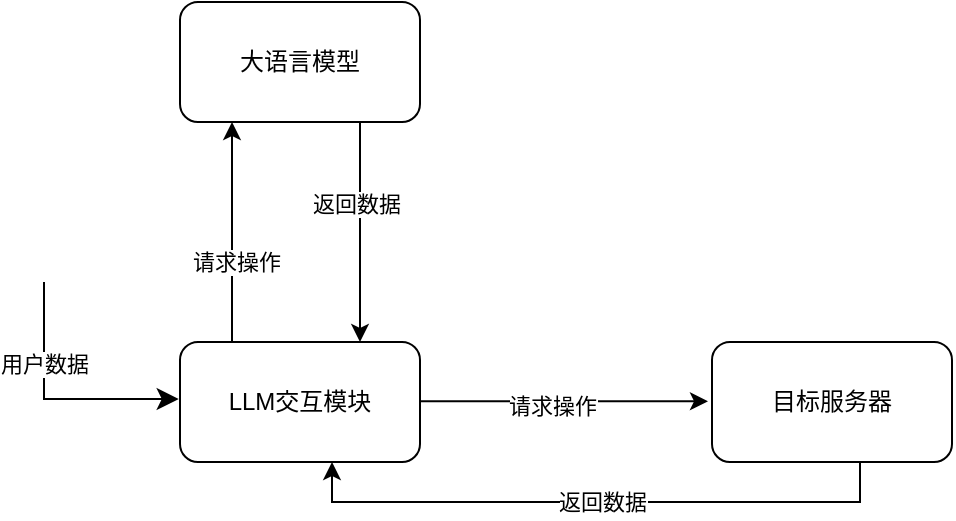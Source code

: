 <mxfile version="26.1.1">
  <diagram name="第 1 页" id="3CLCSSIOo8zahczoJbFW">
    <mxGraphModel dx="668" dy="411" grid="1" gridSize="10" guides="1" tooltips="1" connect="1" arrows="1" fold="1" page="1" pageScale="1" pageWidth="827" pageHeight="1169" math="0" shadow="0">
      <root>
        <mxCell id="0" />
        <mxCell id="1" parent="0" />
        <mxCell id="BV-BKrIhUCXPywJbbwwY-4" value="LLM交互模块" style="rounded=1;whiteSpace=wrap;html=1;" vertex="1" parent="1">
          <mxGeometry x="308" y="260" width="120" height="60" as="geometry" />
        </mxCell>
        <mxCell id="BV-BKrIhUCXPywJbbwwY-5" value="目标服务器" style="rounded=1;whiteSpace=wrap;html=1;" vertex="1" parent="1">
          <mxGeometry x="574" y="260" width="120" height="60" as="geometry" />
        </mxCell>
        <mxCell id="BV-BKrIhUCXPywJbbwwY-6" value="大语言模型" style="rounded=1;whiteSpace=wrap;html=1;" vertex="1" parent="1">
          <mxGeometry x="308" y="90" width="120" height="60" as="geometry" />
        </mxCell>
        <mxCell id="BV-BKrIhUCXPywJbbwwY-9" value="" style="endArrow=classic;html=1;rounded=0;entryX=0.25;entryY=1;entryDx=0;entryDy=0;exitX=0.25;exitY=0;exitDx=0;exitDy=0;" edge="1" parent="1">
          <mxGeometry width="50" height="50" relative="1" as="geometry">
            <mxPoint x="334" y="260" as="sourcePoint" />
            <mxPoint x="334" y="150" as="targetPoint" />
            <Array as="points">
              <mxPoint x="334" y="200" />
            </Array>
          </mxGeometry>
        </mxCell>
        <mxCell id="BV-BKrIhUCXPywJbbwwY-10" value="请求操作" style="edgeLabel;html=1;align=center;verticalAlign=middle;resizable=0;points=[];" vertex="1" connectable="0" parent="BV-BKrIhUCXPywJbbwwY-9">
          <mxGeometry x="-0.033" y="-2" relative="1" as="geometry">
            <mxPoint y="13" as="offset" />
          </mxGeometry>
        </mxCell>
        <mxCell id="BV-BKrIhUCXPywJbbwwY-11" value="" style="endArrow=classic;html=1;rounded=0;exitX=0.75;exitY=1;exitDx=0;exitDy=0;entryX=0.75;entryY=0;entryDx=0;entryDy=0;" edge="1" parent="1" source="BV-BKrIhUCXPywJbbwwY-6" target="BV-BKrIhUCXPywJbbwwY-4">
          <mxGeometry width="50" height="50" relative="1" as="geometry">
            <mxPoint x="404" y="260" as="sourcePoint" />
            <mxPoint x="394" y="240" as="targetPoint" />
          </mxGeometry>
        </mxCell>
        <mxCell id="BV-BKrIhUCXPywJbbwwY-12" value="返回数据" style="edgeLabel;html=1;align=center;verticalAlign=middle;resizable=0;points=[];" vertex="1" connectable="0" parent="BV-BKrIhUCXPywJbbwwY-11">
          <mxGeometry x="0.008" y="-2" relative="1" as="geometry">
            <mxPoint y="-15" as="offset" />
          </mxGeometry>
        </mxCell>
        <mxCell id="BV-BKrIhUCXPywJbbwwY-13" value="" style="endArrow=classic;html=1;rounded=0;exitX=1;exitY=0.5;exitDx=0;exitDy=0;entryX=0;entryY=0.5;entryDx=0;entryDy=0;" edge="1" parent="1">
          <mxGeometry width="50" height="50" relative="1" as="geometry">
            <mxPoint x="428" y="289.66" as="sourcePoint" />
            <mxPoint x="572" y="289.66" as="targetPoint" />
          </mxGeometry>
        </mxCell>
        <mxCell id="BV-BKrIhUCXPywJbbwwY-14" value="请求操作" style="edgeLabel;html=1;align=center;verticalAlign=middle;resizable=0;points=[];" vertex="1" connectable="0" parent="BV-BKrIhUCXPywJbbwwY-13">
          <mxGeometry x="-0.083" y="-2" relative="1" as="geometry">
            <mxPoint as="offset" />
          </mxGeometry>
        </mxCell>
        <mxCell id="BV-BKrIhUCXPywJbbwwY-15" style="edgeStyle=orthogonalEdgeStyle;rounded=0;orthogonalLoop=1;jettySize=auto;html=1;exitX=0.5;exitY=1;exitDx=0;exitDy=0;entryX=0.5;entryY=1;entryDx=0;entryDy=0;" edge="1" parent="1">
          <mxGeometry relative="1" as="geometry">
            <mxPoint x="384" y="320" as="targetPoint" />
            <mxPoint x="648" y="320" as="sourcePoint" />
            <Array as="points">
              <mxPoint x="648" y="340" />
              <mxPoint x="384" y="340" />
            </Array>
          </mxGeometry>
        </mxCell>
        <mxCell id="BV-BKrIhUCXPywJbbwwY-16" value="返回数据" style="edgeLabel;html=1;align=center;verticalAlign=middle;resizable=0;points=[];" vertex="1" connectable="0" parent="BV-BKrIhUCXPywJbbwwY-15">
          <mxGeometry x="-0.017" relative="1" as="geometry">
            <mxPoint as="offset" />
          </mxGeometry>
        </mxCell>
        <mxCell id="BV-BKrIhUCXPywJbbwwY-18" value="" style="edgeStyle=segmentEdgeStyle;endArrow=classic;html=1;curved=0;rounded=0;endSize=8;startSize=8;entryX=-0.022;entryY=0.475;entryDx=0;entryDy=0;entryPerimeter=0;" edge="1" parent="1">
          <mxGeometry width="50" height="50" relative="1" as="geometry">
            <mxPoint x="240" y="230" as="sourcePoint" />
            <mxPoint x="307.36" y="288.5" as="targetPoint" />
            <Array as="points">
              <mxPoint x="240" y="288" />
            </Array>
          </mxGeometry>
        </mxCell>
        <mxCell id="BV-BKrIhUCXPywJbbwwY-19" value="用户数据" style="edgeLabel;html=1;align=center;verticalAlign=middle;resizable=0;points=[];" vertex="1" connectable="0" parent="BV-BKrIhUCXPywJbbwwY-18">
          <mxGeometry x="-0.352" relative="1" as="geometry">
            <mxPoint as="offset" />
          </mxGeometry>
        </mxCell>
      </root>
    </mxGraphModel>
  </diagram>
</mxfile>
